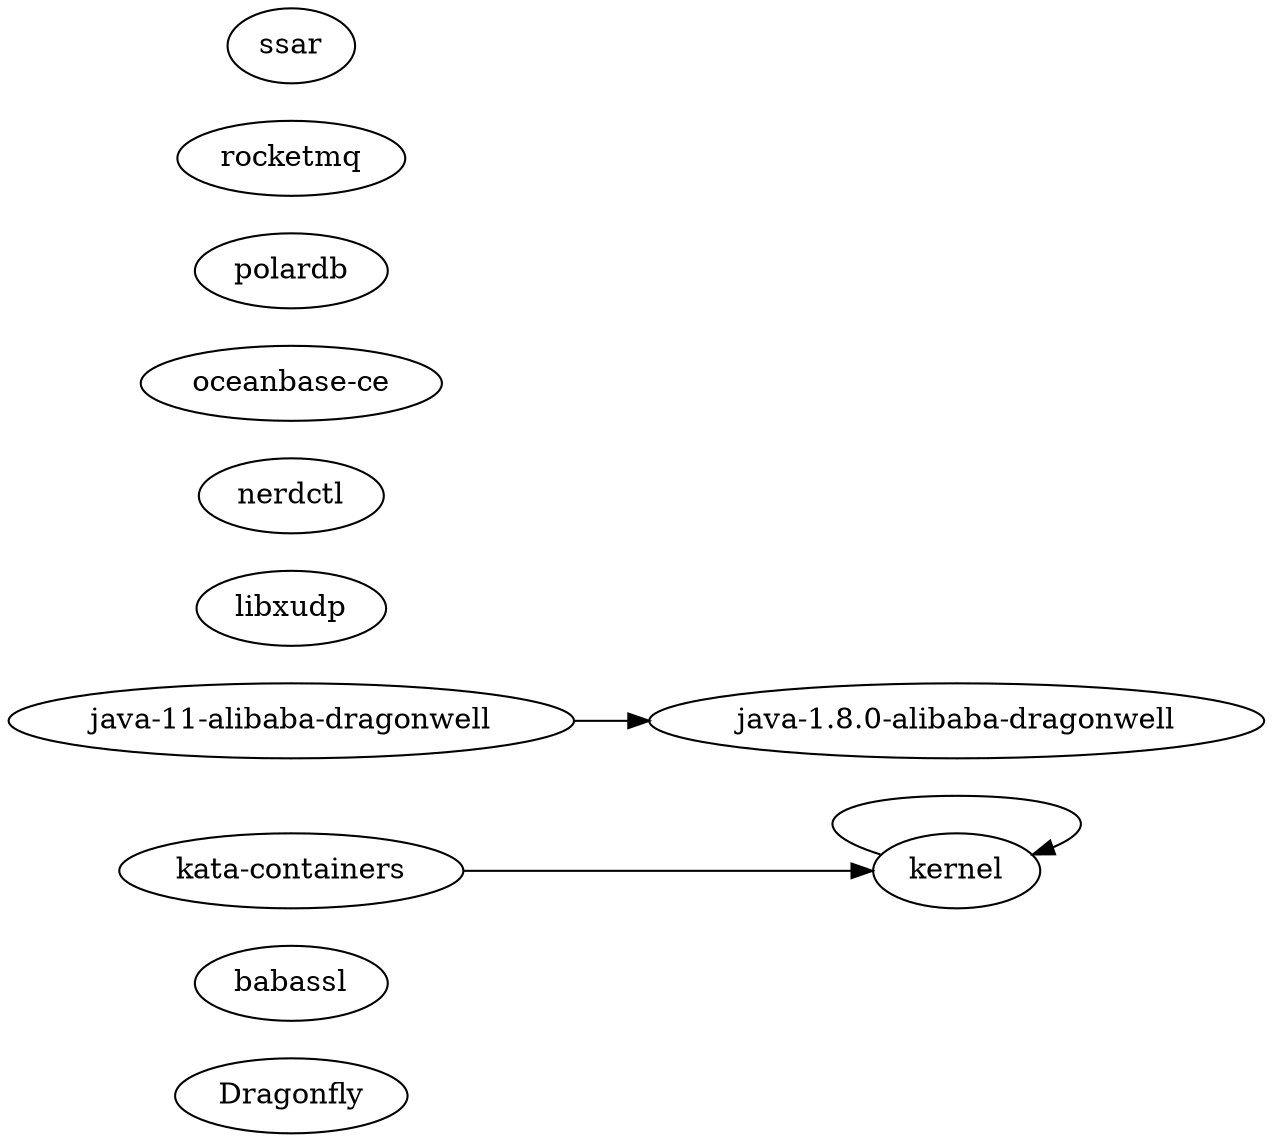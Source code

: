 digraph dep_Picture {
	graph [rankdir=LR]
	Dragonfly
	babassl
	kernel
	kernel -> kernel
	"java-1.8.0-alibaba-dragonwell"
	"java-11-alibaba-dragonwell"
	"java-11-alibaba-dragonwell" -> "java-1.8.0-alibaba-dragonwell"
	"kata-containers"
	"kata-containers" -> kernel
	libxudp
	nerdctl
	"oceanbase-ce"
	polardb
	rocketmq
	ssar
}

